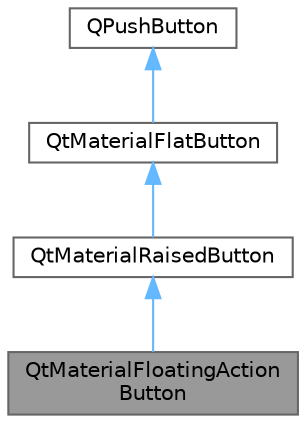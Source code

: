 digraph "QtMaterialFloatingActionButton"
{
 // LATEX_PDF_SIZE
  bgcolor="transparent";
  edge [fontname=Helvetica,fontsize=10,labelfontname=Helvetica,labelfontsize=10];
  node [fontname=Helvetica,fontsize=10,shape=box,height=0.2,width=0.4];
  Node1 [id="Node000001",label="QtMaterialFloatingAction\lButton",height=0.2,width=0.4,color="gray40", fillcolor="grey60", style="filled", fontcolor="black",tooltip="浮动动作按钮类，继承自 QtMaterialRaisedButton，支持 Material Design 风格"];
  Node2 -> Node1 [id="edge1_Node000001_Node000002",dir="back",color="steelblue1",style="solid",tooltip=" "];
  Node2 [id="Node000002",label="QtMaterialRaisedButton",height=0.2,width=0.4,color="gray40", fillcolor="white", style="filled",URL="$class_qt_material_raised_button.html",tooltip="凸起按钮类，继承自 QtMaterialFlatButton，支持 Material Design 风格"];
  Node3 -> Node2 [id="edge2_Node000002_Node000003",dir="back",color="steelblue1",style="solid",tooltip=" "];
  Node3 [id="Node000003",label="QtMaterialFlatButton",height=0.2,width=0.4,color="gray40", fillcolor="white", style="filled",URL="$class_qt_material_flat_button.html",tooltip="扁平按钮类，继承自 QPushButton，支持 Material Design 风格"];
  Node4 -> Node3 [id="edge3_Node000003_Node000004",dir="back",color="steelblue1",style="solid",tooltip=" "];
  Node4 [id="Node000004",label="QPushButton",height=0.2,width=0.4,color="gray40", fillcolor="white", style="filled",tooltip=" "];
}
